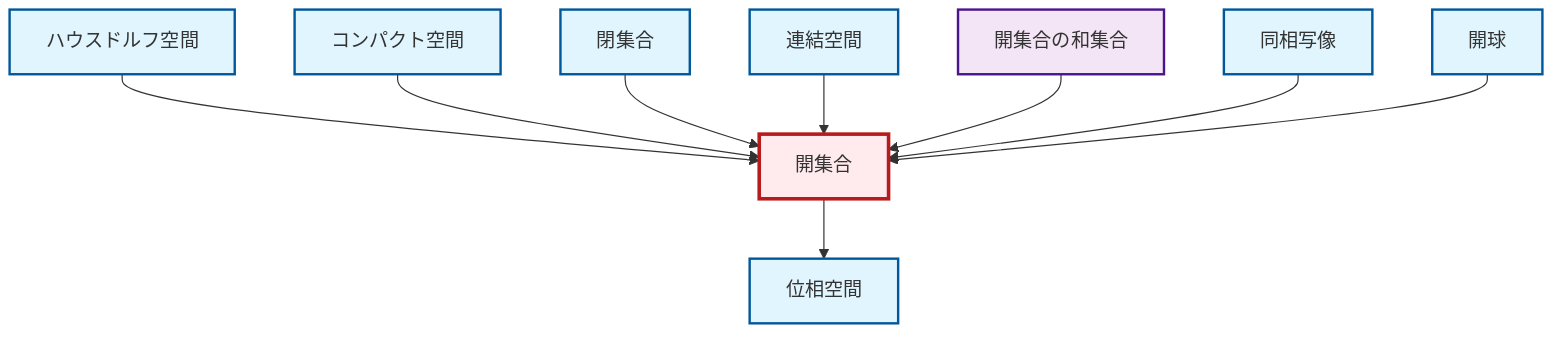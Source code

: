 graph TD
    classDef definition fill:#e1f5fe,stroke:#01579b,stroke-width:2px
    classDef theorem fill:#f3e5f5,stroke:#4a148c,stroke-width:2px
    classDef axiom fill:#fff3e0,stroke:#e65100,stroke-width:2px
    classDef example fill:#e8f5e9,stroke:#1b5e20,stroke-width:2px
    classDef current fill:#ffebee,stroke:#b71c1c,stroke-width:3px
    def-hausdorff["ハウスドルフ空間"]:::definition
    def-homeomorphism["同相写像"]:::definition
    def-topological-space["位相空間"]:::definition
    def-connected["連結空間"]:::definition
    thm-union-open-sets["開集合の和集合"]:::theorem
    def-compact["コンパクト空間"]:::definition
    def-closed-set["閉集合"]:::definition
    def-open-ball["開球"]:::definition
    def-open-set["開集合"]:::definition
    def-hausdorff --> def-open-set
    def-compact --> def-open-set
    def-closed-set --> def-open-set
    def-connected --> def-open-set
    thm-union-open-sets --> def-open-set
    def-homeomorphism --> def-open-set
    def-open-set --> def-topological-space
    def-open-ball --> def-open-set
    class def-open-set current